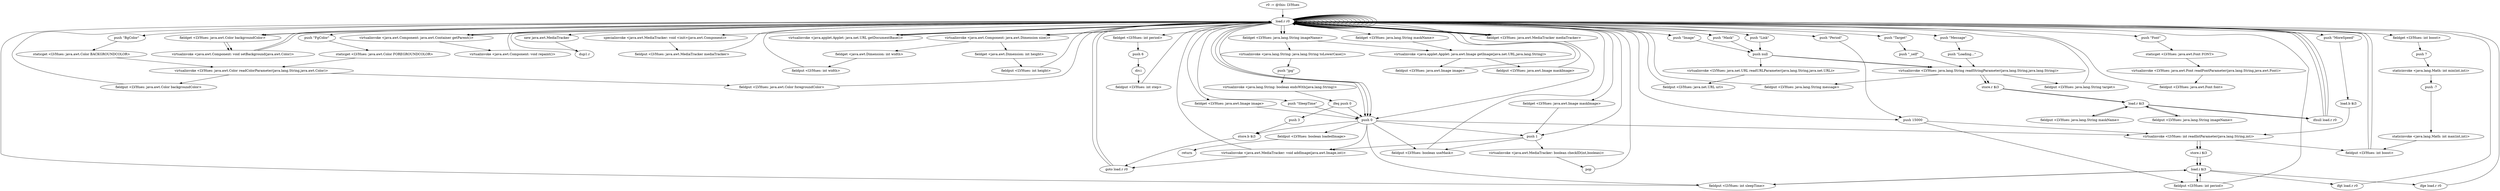 digraph "" {
    "r0 := @this: LVHues"
    "load.r r0"
    "r0 := @this: LVHues"->"load.r r0";
    "load.r r0"->"load.r r0";
    "push \"BgColor\""
    "load.r r0"->"push \"BgColor\"";
    "staticget <LVHues: java.awt.Color BACKGROUNDCOLOR>"
    "push \"BgColor\""->"staticget <LVHues: java.awt.Color BACKGROUNDCOLOR>";
    "virtualinvoke <LVHues: java.awt.Color readColorParameter(java.lang.String,java.awt.Color)>"
    "staticget <LVHues: java.awt.Color BACKGROUNDCOLOR>"->"virtualinvoke <LVHues: java.awt.Color readColorParameter(java.lang.String,java.awt.Color)>";
    "fieldput <LVHues: java.awt.Color backgroundColor>"
    "virtualinvoke <LVHues: java.awt.Color readColorParameter(java.lang.String,java.awt.Color)>"->"fieldput <LVHues: java.awt.Color backgroundColor>";
    "fieldput <LVHues: java.awt.Color backgroundColor>"->"load.r r0";
    "load.r r0"->"load.r r0";
    "fieldget <LVHues: java.awt.Color backgroundColor>"
    "load.r r0"->"fieldget <LVHues: java.awt.Color backgroundColor>";
    "virtualinvoke <java.awt.Component: void setBackground(java.awt.Color)>"
    "fieldget <LVHues: java.awt.Color backgroundColor>"->"virtualinvoke <java.awt.Component: void setBackground(java.awt.Color)>";
    "virtualinvoke <java.awt.Component: void setBackground(java.awt.Color)>"->"load.r r0";
    "virtualinvoke <java.awt.Component: java.awt.Container getParent()>"
    "load.r r0"->"virtualinvoke <java.awt.Component: java.awt.Container getParent()>";
    "virtualinvoke <java.awt.Component: java.awt.Container getParent()>"->"load.r r0";
    "load.r r0"->"fieldget <LVHues: java.awt.Color backgroundColor>";
    "fieldget <LVHues: java.awt.Color backgroundColor>"->"virtualinvoke <java.awt.Component: void setBackground(java.awt.Color)>";
    "virtualinvoke <java.awt.Component: void setBackground(java.awt.Color)>"->"load.r r0";
    "load.r r0"->"virtualinvoke <java.awt.Component: java.awt.Container getParent()>";
    "virtualinvoke <java.awt.Component: void repaint()>"
    "virtualinvoke <java.awt.Component: java.awt.Container getParent()>"->"virtualinvoke <java.awt.Component: void repaint()>";
    "virtualinvoke <java.awt.Component: void repaint()>"->"load.r r0";
    "load.r r0"->"load.r r0";
    "virtualinvoke <java.awt.Component: java.awt.Dimension size()>"
    "load.r r0"->"virtualinvoke <java.awt.Component: java.awt.Dimension size()>";
    "fieldget <java.awt.Dimension: int width>"
    "virtualinvoke <java.awt.Component: java.awt.Dimension size()>"->"fieldget <java.awt.Dimension: int width>";
    "fieldput <LVHues: int width>"
    "fieldget <java.awt.Dimension: int width>"->"fieldput <LVHues: int width>";
    "fieldput <LVHues: int width>"->"load.r r0";
    "load.r r0"->"load.r r0";
    "load.r r0"->"virtualinvoke <java.awt.Component: java.awt.Dimension size()>";
    "fieldget <java.awt.Dimension: int height>"
    "virtualinvoke <java.awt.Component: java.awt.Dimension size()>"->"fieldget <java.awt.Dimension: int height>";
    "fieldput <LVHues: int height>"
    "fieldget <java.awt.Dimension: int height>"->"fieldput <LVHues: int height>";
    "fieldput <LVHues: int height>"->"load.r r0";
    "load.r r0"->"load.r r0";
    "push \"FgColor\""
    "load.r r0"->"push \"FgColor\"";
    "staticget <LVHues: java.awt.Color FOREGROUNDCOLOR>"
    "push \"FgColor\""->"staticget <LVHues: java.awt.Color FOREGROUNDCOLOR>";
    "staticget <LVHues: java.awt.Color FOREGROUNDCOLOR>"->"virtualinvoke <LVHues: java.awt.Color readColorParameter(java.lang.String,java.awt.Color)>";
    "fieldput <LVHues: java.awt.Color foregroundColor>"
    "virtualinvoke <LVHues: java.awt.Color readColorParameter(java.lang.String,java.awt.Color)>"->"fieldput <LVHues: java.awt.Color foregroundColor>";
    "fieldput <LVHues: java.awt.Color foregroundColor>"->"load.r r0";
    "load.r r0"->"load.r r0";
    "push \"Period\""
    "load.r r0"->"push \"Period\"";
    "push 15000"
    "push \"Period\""->"push 15000";
    "virtualinvoke <LVHues: int readIntParameter(java.lang.String,int)>"
    "push 15000"->"virtualinvoke <LVHues: int readIntParameter(java.lang.String,int)>";
    "store.i $i3"
    "virtualinvoke <LVHues: int readIntParameter(java.lang.String,int)>"->"store.i $i3";
    "load.i $i3"
    "store.i $i3"->"load.i $i3";
    "fieldput <LVHues: int period>"
    "load.i $i3"->"fieldput <LVHues: int period>";
    "fieldput <LVHues: int period>"->"load.i $i3";
    "ifgt load.r r0"
    "load.i $i3"->"ifgt load.r r0";
    "ifgt load.r r0"->"load.r r0";
    "load.r r0"->"push 15000";
    "push 15000"->"fieldput <LVHues: int period>";
    "fieldput <LVHues: int period>"->"load.r r0";
    "load.r r0"->"load.r r0";
    "fieldget <LVHues: int period>"
    "load.r r0"->"fieldget <LVHues: int period>";
    "push 6"
    "fieldget <LVHues: int period>"->"push 6";
    "div.i"
    "push 6"->"div.i";
    "fieldput <LVHues: int step>"
    "div.i"->"fieldput <LVHues: int step>";
    "fieldput <LVHues: int step>"->"load.r r0";
    "load.r r0"->"load.r r0";
    "push \"SleepTime\""
    "load.r r0"->"push \"SleepTime\"";
    "push 0"
    "push \"SleepTime\""->"push 0";
    "push 0"->"virtualinvoke <LVHues: int readIntParameter(java.lang.String,int)>";
    "virtualinvoke <LVHues: int readIntParameter(java.lang.String,int)>"->"store.i $i3";
    "store.i $i3"->"load.i $i3";
    "fieldput <LVHues: int sleepTime>"
    "load.i $i3"->"fieldput <LVHues: int sleepTime>";
    "fieldput <LVHues: int sleepTime>"->"load.i $i3";
    "ifge load.r r0"
    "load.i $i3"->"ifge load.r r0";
    "ifge load.r r0"->"load.r r0";
    "load.r r0"->"push 0";
    "push 0"->"fieldput <LVHues: int sleepTime>";
    "fieldput <LVHues: int sleepTime>"->"load.r r0";
    "new java.awt.MediaTracker"
    "load.r r0"->"new java.awt.MediaTracker";
    "dup1.r"
    "new java.awt.MediaTracker"->"dup1.r";
    "dup1.r"->"load.r r0";
    "specialinvoke <java.awt.MediaTracker: void <init>(java.awt.Component)>"
    "load.r r0"->"specialinvoke <java.awt.MediaTracker: void <init>(java.awt.Component)>";
    "fieldput <LVHues: java.awt.MediaTracker mediaTracker>"
    "specialinvoke <java.awt.MediaTracker: void <init>(java.awt.Component)>"->"fieldput <LVHues: java.awt.MediaTracker mediaTracker>";
    "fieldput <LVHues: java.awt.MediaTracker mediaTracker>"->"load.r r0";
    "load.r r0"->"load.r r0";
    "push \"Image\""
    "load.r r0"->"push \"Image\"";
    "push null"
    "push \"Image\""->"push null";
    "virtualinvoke <LVHues: java.lang.String readStringParameter(java.lang.String,java.lang.String)>"
    "push null"->"virtualinvoke <LVHues: java.lang.String readStringParameter(java.lang.String,java.lang.String)>";
    "store.r $i3"
    "virtualinvoke <LVHues: java.lang.String readStringParameter(java.lang.String,java.lang.String)>"->"store.r $i3";
    "load.r $i3"
    "store.r $i3"->"load.r $i3";
    "fieldput <LVHues: java.lang.String imageName>"
    "load.r $i3"->"fieldput <LVHues: java.lang.String imageName>";
    "fieldput <LVHues: java.lang.String imageName>"->"load.r $i3";
    "ifnull load.r r0"
    "load.r $i3"->"ifnull load.r r0";
    "ifnull load.r r0"->"load.r r0";
    "load.r r0"->"load.r r0";
    "load.r r0"->"load.r r0";
    "virtualinvoke <java.applet.Applet: java.net.URL getDocumentBase()>"
    "load.r r0"->"virtualinvoke <java.applet.Applet: java.net.URL getDocumentBase()>";
    "virtualinvoke <java.applet.Applet: java.net.URL getDocumentBase()>"->"load.r r0";
    "fieldget <LVHues: java.lang.String imageName>"
    "load.r r0"->"fieldget <LVHues: java.lang.String imageName>";
    "virtualinvoke <java.applet.Applet: java.awt.Image getImage(java.net.URL,java.lang.String)>"
    "fieldget <LVHues: java.lang.String imageName>"->"virtualinvoke <java.applet.Applet: java.awt.Image getImage(java.net.URL,java.lang.String)>";
    "fieldput <LVHues: java.awt.Image image>"
    "virtualinvoke <java.applet.Applet: java.awt.Image getImage(java.net.URL,java.lang.String)>"->"fieldput <LVHues: java.awt.Image image>";
    "fieldput <LVHues: java.awt.Image image>"->"load.r r0";
    "fieldget <LVHues: java.awt.MediaTracker mediaTracker>"
    "load.r r0"->"fieldget <LVHues: java.awt.MediaTracker mediaTracker>";
    "fieldget <LVHues: java.awt.MediaTracker mediaTracker>"->"load.r r0";
    "fieldget <LVHues: java.awt.Image image>"
    "load.r r0"->"fieldget <LVHues: java.awt.Image image>";
    "fieldget <LVHues: java.awt.Image image>"->"push 0";
    "virtualinvoke <java.awt.MediaTracker: void addImage(java.awt.Image,int)>"
    "push 0"->"virtualinvoke <java.awt.MediaTracker: void addImage(java.awt.Image,int)>";
    "virtualinvoke <java.awt.MediaTracker: void addImage(java.awt.Image,int)>"->"load.r r0";
    "load.r r0"->"fieldget <LVHues: java.awt.MediaTracker mediaTracker>";
    "fieldget <LVHues: java.awt.MediaTracker mediaTracker>"->"push 0";
    "push 1"
    "push 0"->"push 1";
    "virtualinvoke <java.awt.MediaTracker: boolean checkID(int,boolean)>"
    "push 1"->"virtualinvoke <java.awt.MediaTracker: boolean checkID(int,boolean)>";
    "pop"
    "virtualinvoke <java.awt.MediaTracker: boolean checkID(int,boolean)>"->"pop";
    "pop"->"load.r r0";
    "load.r r0"->"fieldget <LVHues: java.lang.String imageName>";
    "virtualinvoke <java.lang.String: java.lang.String toLowerCase()>"
    "fieldget <LVHues: java.lang.String imageName>"->"virtualinvoke <java.lang.String: java.lang.String toLowerCase()>";
    "push \"jpg\""
    "virtualinvoke <java.lang.String: java.lang.String toLowerCase()>"->"push \"jpg\"";
    "virtualinvoke <java.lang.String: boolean endsWith(java.lang.String)>"
    "push \"jpg\""->"virtualinvoke <java.lang.String: boolean endsWith(java.lang.String)>";
    "ifeq push 0"
    "virtualinvoke <java.lang.String: boolean endsWith(java.lang.String)>"->"ifeq push 0";
    "push 3"
    "ifeq push 0"->"push 3";
    "store.b $i3"
    "push 3"->"store.b $i3";
    "goto load.r r0"
    "store.b $i3"->"goto load.r r0";
    "goto load.r r0"->"load.r r0";
    "load.r r0"->"load.r r0";
    "push \"MoreSpeed\""
    "load.r r0"->"push \"MoreSpeed\"";
    "load.b $i3"
    "push \"MoreSpeed\""->"load.b $i3";
    "load.b $i3"->"virtualinvoke <LVHues: int readIntParameter(java.lang.String,int)>";
    "fieldput <LVHues: int boost>"
    "virtualinvoke <LVHues: int readIntParameter(java.lang.String,int)>"->"fieldput <LVHues: int boost>";
    "fieldput <LVHues: int boost>"->"load.r r0";
    "load.r r0"->"load.r r0";
    "fieldget <LVHues: int boost>"
    "load.r r0"->"fieldget <LVHues: int boost>";
    "push 7"
    "fieldget <LVHues: int boost>"->"push 7";
    "staticinvoke <java.lang.Math: int min(int,int)>"
    "push 7"->"staticinvoke <java.lang.Math: int min(int,int)>";
    "push -7"
    "staticinvoke <java.lang.Math: int min(int,int)>"->"push -7";
    "staticinvoke <java.lang.Math: int max(int,int)>"
    "push -7"->"staticinvoke <java.lang.Math: int max(int,int)>";
    "staticinvoke <java.lang.Math: int max(int,int)>"->"fieldput <LVHues: int boost>";
    "fieldput <LVHues: int boost>"->"load.r r0";
    "load.r r0"->"load.r r0";
    "push \"Mask\""
    "load.r r0"->"push \"Mask\"";
    "push \"Mask\""->"push null";
    "push null"->"virtualinvoke <LVHues: java.lang.String readStringParameter(java.lang.String,java.lang.String)>";
    "virtualinvoke <LVHues: java.lang.String readStringParameter(java.lang.String,java.lang.String)>"->"store.r $i3";
    "store.r $i3"->"load.r $i3";
    "fieldput <LVHues: java.lang.String maskName>"
    "load.r $i3"->"fieldput <LVHues: java.lang.String maskName>";
    "fieldput <LVHues: java.lang.String maskName>"->"load.r $i3";
    "load.r $i3"->"ifnull load.r r0";
    "ifnull load.r r0"->"load.r r0";
    "load.r r0"->"push 1";
    "fieldput <LVHues: boolean useMask>"
    "push 1"->"fieldput <LVHues: boolean useMask>";
    "fieldput <LVHues: boolean useMask>"->"load.r r0";
    "load.r r0"->"load.r r0";
    "load.r r0"->"load.r r0";
    "load.r r0"->"virtualinvoke <java.applet.Applet: java.net.URL getDocumentBase()>";
    "virtualinvoke <java.applet.Applet: java.net.URL getDocumentBase()>"->"load.r r0";
    "fieldget <LVHues: java.lang.String maskName>"
    "load.r r0"->"fieldget <LVHues: java.lang.String maskName>";
    "fieldget <LVHues: java.lang.String maskName>"->"virtualinvoke <java.applet.Applet: java.awt.Image getImage(java.net.URL,java.lang.String)>";
    "fieldput <LVHues: java.awt.Image maskImage>"
    "virtualinvoke <java.applet.Applet: java.awt.Image getImage(java.net.URL,java.lang.String)>"->"fieldput <LVHues: java.awt.Image maskImage>";
    "fieldput <LVHues: java.awt.Image maskImage>"->"load.r r0";
    "load.r r0"->"fieldget <LVHues: java.awt.MediaTracker mediaTracker>";
    "fieldget <LVHues: java.awt.MediaTracker mediaTracker>"->"load.r r0";
    "fieldget <LVHues: java.awt.Image maskImage>"
    "load.r r0"->"fieldget <LVHues: java.awt.Image maskImage>";
    "fieldget <LVHues: java.awt.Image maskImage>"->"push 1";
    "push 1"->"virtualinvoke <java.awt.MediaTracker: void addImage(java.awt.Image,int)>";
    "virtualinvoke <java.awt.MediaTracker: void addImage(java.awt.Image,int)>"->"goto load.r r0";
    "goto load.r r0"->"load.r r0";
    "load.r r0"->"load.r r0";
    "push \"Message\""
    "load.r r0"->"push \"Message\"";
    "push \"Loading...\""
    "push \"Message\""->"push \"Loading...\"";
    "push \"Loading...\""->"virtualinvoke <LVHues: java.lang.String readStringParameter(java.lang.String,java.lang.String)>";
    "fieldput <LVHues: java.lang.String message>"
    "virtualinvoke <LVHues: java.lang.String readStringParameter(java.lang.String,java.lang.String)>"->"fieldput <LVHues: java.lang.String message>";
    "fieldput <LVHues: java.lang.String message>"->"load.r r0";
    "load.r r0"->"load.r r0";
    "push \"Font\""
    "load.r r0"->"push \"Font\"";
    "staticget <LVHues: java.awt.Font FONT>"
    "push \"Font\""->"staticget <LVHues: java.awt.Font FONT>";
    "virtualinvoke <LVHues: java.awt.Font readFontParameter(java.lang.String,java.awt.Font)>"
    "staticget <LVHues: java.awt.Font FONT>"->"virtualinvoke <LVHues: java.awt.Font readFontParameter(java.lang.String,java.awt.Font)>";
    "fieldput <LVHues: java.awt.Font font>"
    "virtualinvoke <LVHues: java.awt.Font readFontParameter(java.lang.String,java.awt.Font)>"->"fieldput <LVHues: java.awt.Font font>";
    "fieldput <LVHues: java.awt.Font font>"->"load.r r0";
    "load.r r0"->"load.r r0";
    "push \"Link\""
    "load.r r0"->"push \"Link\"";
    "push \"Link\""->"push null";
    "virtualinvoke <LVHues: java.net.URL readURLParameter(java.lang.String,java.net.URL)>"
    "push null"->"virtualinvoke <LVHues: java.net.URL readURLParameter(java.lang.String,java.net.URL)>";
    "fieldput <LVHues: java.net.URL url>"
    "virtualinvoke <LVHues: java.net.URL readURLParameter(java.lang.String,java.net.URL)>"->"fieldput <LVHues: java.net.URL url>";
    "fieldput <LVHues: java.net.URL url>"->"load.r r0";
    "load.r r0"->"load.r r0";
    "push \"Target\""
    "load.r r0"->"push \"Target\"";
    "push \"_self\""
    "push \"Target\""->"push \"_self\"";
    "push \"_self\""->"virtualinvoke <LVHues: java.lang.String readStringParameter(java.lang.String,java.lang.String)>";
    "fieldput <LVHues: java.lang.String target>"
    "virtualinvoke <LVHues: java.lang.String readStringParameter(java.lang.String,java.lang.String)>"->"fieldput <LVHues: java.lang.String target>";
    "fieldput <LVHues: java.lang.String target>"->"load.r r0";
    "load.r r0"->"push 0";
    "fieldput <LVHues: boolean loadedImage>"
    "push 0"->"fieldput <LVHues: boolean loadedImage>";
    "return"
    "fieldput <LVHues: boolean loadedImage>"->"return";
    "ifnull load.r r0"->"load.r r0";
    "load.r r0"->"push 0";
    "push 0"->"fieldput <LVHues: boolean useMask>";
    "ifeq push 0"->"push 0";
    "push 0"->"store.b $i3";
}
